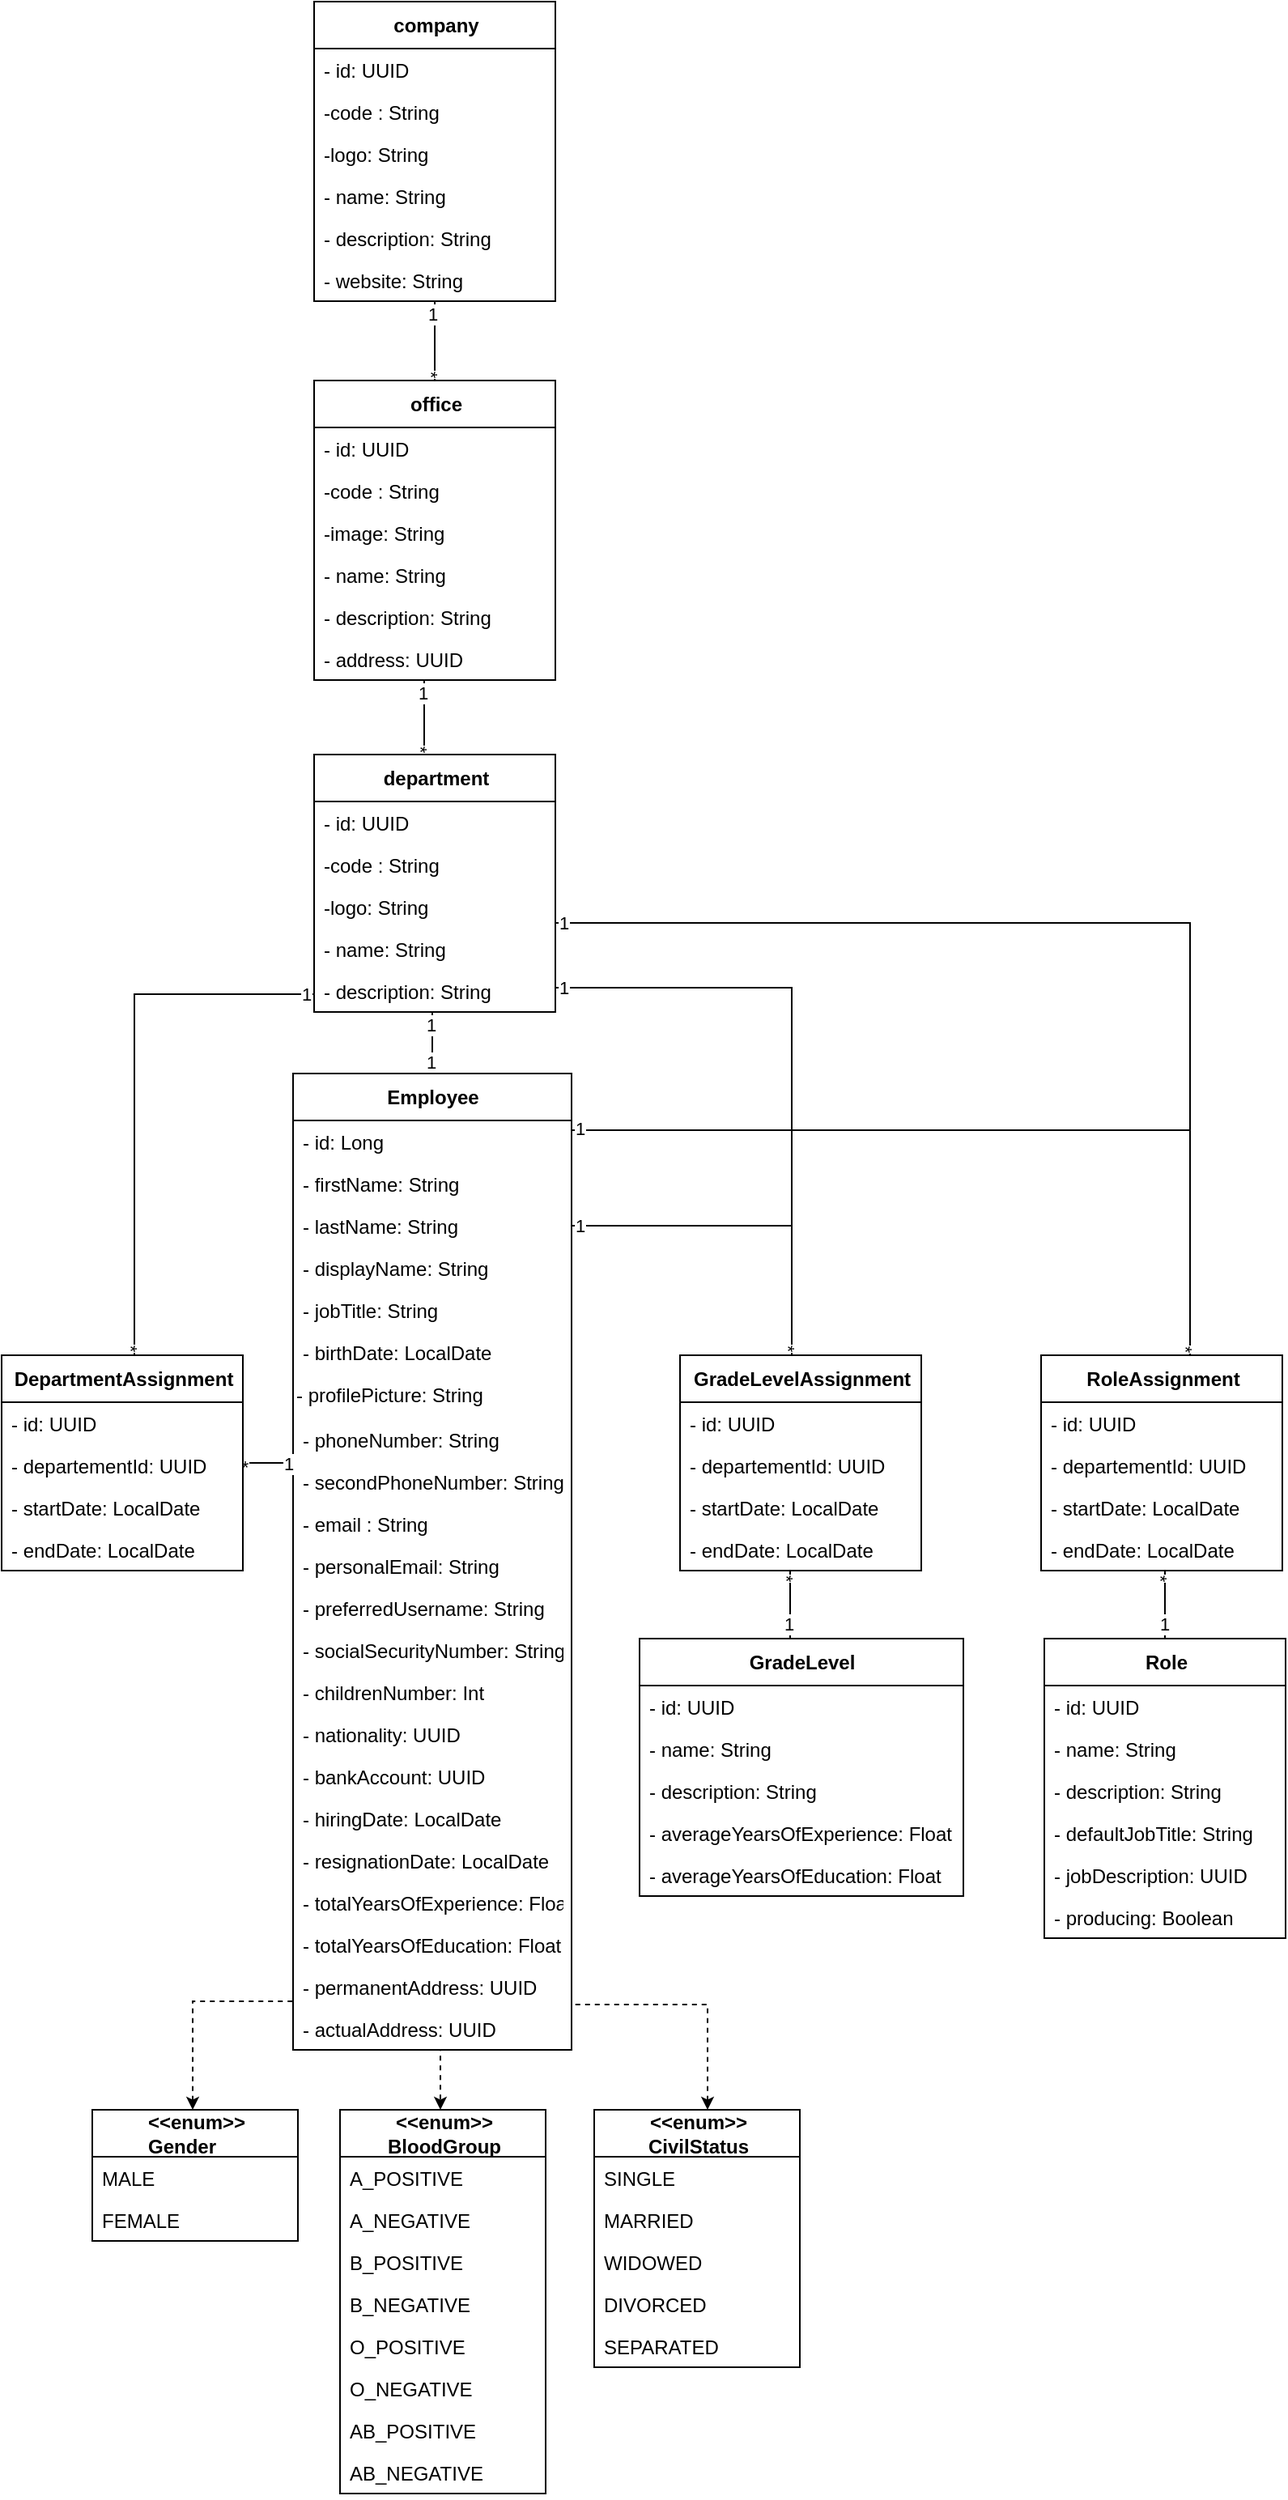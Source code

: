 <mxfile version="20.2.2" type="github">
  <diagram id="py8D9hM39GQcvUwsP0z1" name="Page-1">
    <mxGraphModel dx="1354" dy="1871" grid="0" gridSize="10" guides="1" tooltips="1" connect="1" arrows="1" fold="1" page="1" pageScale="1" pageWidth="827" pageHeight="1169" math="0" shadow="0">
      <root>
        <mxCell id="0" />
        <mxCell id="1" parent="0" />
        <mxCell id="_XNGxKT7yUzDRA-E5yTD-7" style="edgeStyle=orthogonalEdgeStyle;rounded=0;orthogonalLoop=1;jettySize=auto;html=1;endArrow=none;endFill=0;" edge="1" parent="1" source="fVXnOX0XPYzyJKklndwi-1" target="_XNGxKT7yUzDRA-E5yTD-1">
          <mxGeometry relative="1" as="geometry">
            <Array as="points">
              <mxPoint x="279" y="517" />
              <mxPoint x="279" y="517" />
            </Array>
          </mxGeometry>
        </mxCell>
        <mxCell id="_XNGxKT7yUzDRA-E5yTD-8" value="1" style="edgeLabel;html=1;align=center;verticalAlign=middle;resizable=0;points=[];" vertex="1" connectable="0" parent="_XNGxKT7yUzDRA-E5yTD-7">
          <mxGeometry x="0.872" y="1" relative="1" as="geometry">
            <mxPoint y="5" as="offset" />
          </mxGeometry>
        </mxCell>
        <mxCell id="_XNGxKT7yUzDRA-E5yTD-9" value="1" style="edgeLabel;html=1;align=center;verticalAlign=middle;resizable=0;points=[];" vertex="1" connectable="0" parent="_XNGxKT7yUzDRA-E5yTD-7">
          <mxGeometry x="-0.908" relative="1" as="geometry">
            <mxPoint x="-1" y="-6" as="offset" />
          </mxGeometry>
        </mxCell>
        <mxCell id="fVXnOX0XPYzyJKklndwi-1" value="&lt;b&gt;Employee&lt;/b&gt;" style="swimlane;fontStyle=0;align=center;verticalAlign=middle;childLayout=stackLayout;horizontal=1;startSize=29;horizontalStack=0;resizeParent=1;resizeParentMax=0;resizeLast=0;collapsible=0;marginBottom=0;html=1;fontSize=12;labelPosition=center;verticalLabelPosition=middle;container=0;strokeColor=default;swimlaneLine=1;rounded=0;shadow=0;glass=0;sketch=0;perimeterSpacing=0;" parent="1" vertex="1">
          <mxGeometry x="188" y="567" width="172" height="603" as="geometry" />
        </mxCell>
        <mxCell id="fVXnOX0XPYzyJKklndwi-2" value="- id: Long" style="text;strokeColor=none;fillColor=none;align=left;verticalAlign=top;spacingLeft=4;spacingRight=4;overflow=hidden;rotatable=0;points=[[0,0.5],[1,0.5]];portConstraint=eastwest;container=0;fontStyle=0" parent="fVXnOX0XPYzyJKklndwi-1" vertex="1">
          <mxGeometry y="29" width="172" height="26" as="geometry" />
        </mxCell>
        <mxCell id="fVXnOX0XPYzyJKklndwi-3" value="- firstName: String" style="text;strokeColor=none;fillColor=none;align=left;verticalAlign=top;spacingLeft=4;spacingRight=4;overflow=hidden;rotatable=0;points=[[0,0.5],[1,0.5]];portConstraint=eastwest;container=0;fontStyle=0" parent="fVXnOX0XPYzyJKklndwi-1" vertex="1">
          <mxGeometry y="55" width="172" height="26" as="geometry" />
        </mxCell>
        <mxCell id="fVXnOX0XPYzyJKklndwi-4" value="- lastName: String" style="text;strokeColor=none;fillColor=none;align=left;verticalAlign=top;spacingLeft=4;spacingRight=4;overflow=hidden;rotatable=0;points=[[0,0.5],[1,0.5]];portConstraint=eastwest;container=0;fontStyle=0" parent="fVXnOX0XPYzyJKklndwi-1" vertex="1">
          <mxGeometry y="81" width="172" height="26" as="geometry" />
        </mxCell>
        <mxCell id="fVXnOX0XPYzyJKklndwi-5" value="- displayName: String" style="text;strokeColor=none;fillColor=none;align=left;verticalAlign=top;spacingLeft=4;spacingRight=4;overflow=hidden;rotatable=0;points=[[0,0.5],[1,0.5]];portConstraint=eastwest;container=0;fontStyle=0" parent="fVXnOX0XPYzyJKklndwi-1" vertex="1">
          <mxGeometry y="107" width="172" height="26" as="geometry" />
        </mxCell>
        <mxCell id="fVXnOX0XPYzyJKklndwi-6" value="- jobTitle: String" style="text;strokeColor=none;fillColor=none;align=left;verticalAlign=top;spacingLeft=4;spacingRight=4;overflow=hidden;rotatable=0;points=[[0,0.5],[1,0.5]];portConstraint=eastwest;container=0;fontStyle=0" parent="fVXnOX0XPYzyJKklndwi-1" vertex="1">
          <mxGeometry y="133" width="172" height="26" as="geometry" />
        </mxCell>
        <mxCell id="fVXnOX0XPYzyJKklndwi-7" value="- birthDate: LocalDate" style="text;strokeColor=none;fillColor=none;align=left;verticalAlign=top;spacingLeft=4;spacingRight=4;overflow=hidden;rotatable=0;points=[[0,0.5],[1,0.5]];portConstraint=eastwest;container=0;fontStyle=0" parent="fVXnOX0XPYzyJKklndwi-1" vertex="1">
          <mxGeometry y="159" width="172" height="26" as="geometry" />
        </mxCell>
        <mxCell id="fVXnOX0XPYzyJKklndwi-8" value="- profilePicture: String" style="text;whiteSpace=wrap;html=1;" parent="fVXnOX0XPYzyJKklndwi-1" vertex="1">
          <mxGeometry y="185" width="172" height="28" as="geometry" />
        </mxCell>
        <mxCell id="fVXnOX0XPYzyJKklndwi-9" value="- phoneNumber: String" style="text;strokeColor=none;fillColor=none;align=left;verticalAlign=top;spacingLeft=4;spacingRight=4;overflow=hidden;rotatable=0;points=[[0,0.5],[1,0.5]];portConstraint=eastwest;container=0;fontStyle=0" parent="fVXnOX0XPYzyJKklndwi-1" vertex="1">
          <mxGeometry y="213" width="172" height="26" as="geometry" />
        </mxCell>
        <mxCell id="fVXnOX0XPYzyJKklndwi-10" value="- secondPhoneNumber: String" style="text;strokeColor=none;fillColor=none;align=left;verticalAlign=top;spacingLeft=4;spacingRight=4;overflow=hidden;rotatable=0;points=[[0,0.5],[1,0.5]];portConstraint=eastwest;container=0;fontStyle=0" parent="fVXnOX0XPYzyJKklndwi-1" vertex="1">
          <mxGeometry y="239" width="172" height="26" as="geometry" />
        </mxCell>
        <mxCell id="fVXnOX0XPYzyJKklndwi-11" value="- email : String" style="text;strokeColor=none;fillColor=none;align=left;verticalAlign=top;spacingLeft=4;spacingRight=4;overflow=hidden;rotatable=0;points=[[0,0.5],[1,0.5]];portConstraint=eastwest;container=0;fontStyle=0" parent="fVXnOX0XPYzyJKklndwi-1" vertex="1">
          <mxGeometry y="265" width="172" height="26" as="geometry" />
        </mxCell>
        <mxCell id="fVXnOX0XPYzyJKklndwi-12" value="- personalEmail: String" style="text;strokeColor=none;fillColor=none;align=left;verticalAlign=top;spacingLeft=4;spacingRight=4;overflow=hidden;rotatable=0;points=[[0,0.5],[1,0.5]];portConstraint=eastwest;container=0;fontStyle=0" parent="fVXnOX0XPYzyJKklndwi-1" vertex="1">
          <mxGeometry y="291" width="172" height="26" as="geometry" />
        </mxCell>
        <mxCell id="fVXnOX0XPYzyJKklndwi-13" value="- preferredUsername: String" style="text;strokeColor=none;fillColor=none;align=left;verticalAlign=top;spacingLeft=4;spacingRight=4;overflow=hidden;rotatable=0;points=[[0,0.5],[1,0.5]];portConstraint=eastwest;container=0;fontStyle=0" parent="fVXnOX0XPYzyJKklndwi-1" vertex="1">
          <mxGeometry y="317" width="172" height="26" as="geometry" />
        </mxCell>
        <mxCell id="fVXnOX0XPYzyJKklndwi-14" value="- socialSecurityNumber: String" style="text;strokeColor=none;fillColor=none;align=left;verticalAlign=top;spacingLeft=4;spacingRight=4;overflow=hidden;rotatable=0;points=[[0,0.5],[1,0.5]];portConstraint=eastwest;container=0;fontStyle=0" parent="fVXnOX0XPYzyJKklndwi-1" vertex="1">
          <mxGeometry y="343" width="172" height="26" as="geometry" />
        </mxCell>
        <mxCell id="fVXnOX0XPYzyJKklndwi-15" value="- childrenNumber: Int" style="text;strokeColor=none;fillColor=none;align=left;verticalAlign=top;spacingLeft=4;spacingRight=4;overflow=hidden;rotatable=0;points=[[0,0.5],[1,0.5]];portConstraint=eastwest;container=0;fontStyle=0" parent="fVXnOX0XPYzyJKklndwi-1" vertex="1">
          <mxGeometry y="369" width="172" height="26" as="geometry" />
        </mxCell>
        <mxCell id="fVXnOX0XPYzyJKklndwi-16" value="- nationality: UUID" style="text;strokeColor=none;fillColor=none;align=left;verticalAlign=top;spacingLeft=4;spacingRight=4;overflow=hidden;rotatable=0;points=[[0,0.5],[1,0.5]];portConstraint=eastwest;container=0;fontStyle=0" parent="fVXnOX0XPYzyJKklndwi-1" vertex="1">
          <mxGeometry y="395" width="172" height="26" as="geometry" />
        </mxCell>
        <mxCell id="fVXnOX0XPYzyJKklndwi-18" value="- bankAccount: UUID" style="text;strokeColor=none;fillColor=none;align=left;verticalAlign=top;spacingLeft=4;spacingRight=4;overflow=hidden;rotatable=0;points=[[0,0.5],[1,0.5]];portConstraint=eastwest;container=0;fontStyle=0" parent="fVXnOX0XPYzyJKklndwi-1" vertex="1">
          <mxGeometry y="421" width="172" height="26" as="geometry" />
        </mxCell>
        <mxCell id="fVXnOX0XPYzyJKklndwi-19" value="- hiringDate: LocalDate" style="text;strokeColor=none;fillColor=none;align=left;verticalAlign=top;spacingLeft=4;spacingRight=4;overflow=hidden;rotatable=0;points=[[0,0.5],[1,0.5]];portConstraint=eastwest;container=0;fontStyle=0" parent="fVXnOX0XPYzyJKklndwi-1" vertex="1">
          <mxGeometry y="447" width="172" height="26" as="geometry" />
        </mxCell>
        <mxCell id="fVXnOX0XPYzyJKklndwi-20" value="- resignationDate: LocalDate" style="text;strokeColor=none;fillColor=none;align=left;verticalAlign=top;spacingLeft=4;spacingRight=4;overflow=hidden;rotatable=0;points=[[0,0.5],[1,0.5]];portConstraint=eastwest;container=0;fontStyle=0" parent="fVXnOX0XPYzyJKklndwi-1" vertex="1">
          <mxGeometry y="473" width="172" height="26" as="geometry" />
        </mxCell>
        <mxCell id="fVXnOX0XPYzyJKklndwi-21" value="- totalYearsOfExperience: Float" style="text;strokeColor=none;fillColor=none;align=left;verticalAlign=top;spacingLeft=4;spacingRight=4;overflow=hidden;rotatable=0;points=[[0,0.5],[1,0.5]];portConstraint=eastwest;container=0;fontStyle=0" parent="fVXnOX0XPYzyJKklndwi-1" vertex="1">
          <mxGeometry y="499" width="172" height="26" as="geometry" />
        </mxCell>
        <mxCell id="fVXnOX0XPYzyJKklndwi-22" value="- totalYearsOfEducation: Float" style="text;strokeColor=none;fillColor=none;align=left;verticalAlign=top;spacingLeft=4;spacingRight=4;overflow=hidden;rotatable=0;points=[[0,0.5],[1,0.5]];portConstraint=eastwest;container=0;fontStyle=0" parent="fVXnOX0XPYzyJKklndwi-1" vertex="1">
          <mxGeometry y="525" width="172" height="26" as="geometry" />
        </mxCell>
        <mxCell id="fVXnOX0XPYzyJKklndwi-23" value="- permanentAddress: UUID" style="text;strokeColor=none;fillColor=none;align=left;verticalAlign=top;spacingLeft=4;spacingRight=4;overflow=hidden;rotatable=0;points=[[0,0.5],[1,0.5]];portConstraint=eastwest;container=0;fontStyle=0" parent="fVXnOX0XPYzyJKklndwi-1" vertex="1">
          <mxGeometry y="551" width="172" height="26" as="geometry" />
        </mxCell>
        <mxCell id="fVXnOX0XPYzyJKklndwi-24" value="- actualAddress: UUID" style="text;strokeColor=none;fillColor=none;align=left;verticalAlign=top;spacingLeft=4;spacingRight=4;overflow=hidden;rotatable=0;points=[[0,0.5],[1,0.5]];portConstraint=eastwest;container=0;fontStyle=0" parent="fVXnOX0XPYzyJKklndwi-1" vertex="1">
          <mxGeometry y="577" width="172" height="26" as="geometry" />
        </mxCell>
        <mxCell id="fVXnOX0XPYzyJKklndwi-31" style="edgeStyle=orthogonalEdgeStyle;rounded=0;orthogonalLoop=1;jettySize=auto;html=1;endArrow=none;endFill=0;endSize=5;startSize=5;" parent="1" source="fVXnOX0XPYzyJKklndwi-26" target="fVXnOX0XPYzyJKklndwi-1" edge="1">
          <mxGeometry relative="1" as="geometry">
            <Array as="points">
              <mxPoint x="150" y="817" />
              <mxPoint x="150" y="817" />
            </Array>
          </mxGeometry>
        </mxCell>
        <mxCell id="fVXnOX0XPYzyJKklndwi-32" value="*" style="edgeLabel;html=1;align=center;verticalAlign=middle;resizable=0;points=[];" parent="fVXnOX0XPYzyJKklndwi-31" vertex="1" connectable="0">
          <mxGeometry x="-0.925" relative="1" as="geometry">
            <mxPoint y="2" as="offset" />
          </mxGeometry>
        </mxCell>
        <mxCell id="fVXnOX0XPYzyJKklndwi-33" value="1" style="edgeLabel;html=1;align=center;verticalAlign=middle;resizable=0;points=[];" parent="fVXnOX0XPYzyJKklndwi-31" vertex="1" connectable="0">
          <mxGeometry x="0.884" relative="1" as="geometry">
            <mxPoint x="-1" as="offset" />
          </mxGeometry>
        </mxCell>
        <mxCell id="_XNGxKT7yUzDRA-E5yTD-10" style="edgeStyle=orthogonalEdgeStyle;rounded=0;orthogonalLoop=1;jettySize=auto;html=1;endArrow=none;endFill=0;" edge="1" parent="1" source="fVXnOX0XPYzyJKklndwi-26" target="_XNGxKT7yUzDRA-E5yTD-1">
          <mxGeometry relative="1" as="geometry">
            <mxPoint x="202" y="463" as="targetPoint" />
            <Array as="points">
              <mxPoint x="90" y="518" />
            </Array>
          </mxGeometry>
        </mxCell>
        <mxCell id="_XNGxKT7yUzDRA-E5yTD-11" value="1" style="edgeLabel;html=1;align=center;verticalAlign=middle;resizable=0;points=[];" vertex="1" connectable="0" parent="_XNGxKT7yUzDRA-E5yTD-10">
          <mxGeometry x="0.935" y="-2" relative="1" as="geometry">
            <mxPoint x="6" y="-2" as="offset" />
          </mxGeometry>
        </mxCell>
        <mxCell id="_XNGxKT7yUzDRA-E5yTD-12" value="*" style="edgeLabel;html=1;align=center;verticalAlign=middle;resizable=0;points=[];rotation=90;" vertex="1" connectable="0" parent="_XNGxKT7yUzDRA-E5yTD-10">
          <mxGeometry x="-0.965" relative="1" as="geometry">
            <mxPoint x="-2" y="1" as="offset" />
          </mxGeometry>
        </mxCell>
        <mxCell id="fVXnOX0XPYzyJKklndwi-26" value="&lt;div style=&quot;text-align: left&quot;&gt;&lt;span&gt;DepartmentAssignment&lt;/span&gt;&lt;/div&gt;" style="swimlane;fontStyle=1;align=center;verticalAlign=middle;childLayout=stackLayout;horizontal=1;startSize=29;horizontalStack=0;resizeParent=1;resizeParentMax=0;resizeLast=0;collapsible=0;marginBottom=0;html=1;fontSize=12;labelPosition=center;verticalLabelPosition=middle;container=0;swimlaneLine=1;rounded=0;sketch=0;glass=0;" parent="1" vertex="1">
          <mxGeometry x="8" y="741" width="149" height="133" as="geometry" />
        </mxCell>
        <mxCell id="fVXnOX0XPYzyJKklndwi-27" value="- id: UUID" style="text;strokeColor=none;fillColor=none;align=left;verticalAlign=top;spacingLeft=4;spacingRight=4;overflow=hidden;rotatable=0;points=[[0,0.5],[1,0.5]];portConstraint=eastwest;container=0;fontStyle=0" parent="fVXnOX0XPYzyJKklndwi-26" vertex="1">
          <mxGeometry y="29" width="149" height="26" as="geometry" />
        </mxCell>
        <mxCell id="k9Egd9MNZBtGvKDh_b32-1" value="- departementId: UUID" style="text;strokeColor=none;fillColor=none;align=left;verticalAlign=top;spacingLeft=4;spacingRight=4;overflow=hidden;rotatable=0;points=[[0,0.5],[1,0.5]];portConstraint=eastwest;container=0;fontStyle=0" parent="fVXnOX0XPYzyJKklndwi-26" vertex="1">
          <mxGeometry y="55" width="149" height="26" as="geometry" />
        </mxCell>
        <mxCell id="fVXnOX0XPYzyJKklndwi-28" value="- startDate: LocalDate" style="text;strokeColor=none;fillColor=none;align=left;verticalAlign=top;spacingLeft=4;spacingRight=4;overflow=hidden;rotatable=0;points=[[0,0.5],[1,0.5]];portConstraint=eastwest;container=0;fontStyle=0" parent="fVXnOX0XPYzyJKklndwi-26" vertex="1">
          <mxGeometry y="81" width="149" height="26" as="geometry" />
        </mxCell>
        <mxCell id="fVXnOX0XPYzyJKklndwi-29" value="- endDate: LocalDate" style="text;strokeColor=none;fillColor=none;align=left;verticalAlign=top;spacingLeft=4;spacingRight=4;overflow=hidden;rotatable=0;points=[[0,0.5],[1,0.5]];portConstraint=eastwest;container=0;fontStyle=0" parent="fVXnOX0XPYzyJKklndwi-26" vertex="1">
          <mxGeometry y="107" width="149" height="26" as="geometry" />
        </mxCell>
        <mxCell id="fVXnOX0XPYzyJKklndwi-41" value="&lt;div style=&quot;text-align: left&quot;&gt;GradeLevelAssignment&lt;br&gt;&lt;/div&gt;" style="swimlane;fontStyle=1;align=center;verticalAlign=middle;childLayout=stackLayout;horizontal=1;startSize=29;horizontalStack=0;resizeParent=1;resizeParentMax=0;resizeLast=0;collapsible=0;marginBottom=0;html=1;fontSize=12;labelPosition=center;verticalLabelPosition=middle;container=0;swimlaneLine=1;rounded=0;sketch=0;glass=0;" parent="1" vertex="1">
          <mxGeometry x="427" y="741" width="149" height="133" as="geometry" />
        </mxCell>
        <mxCell id="fVXnOX0XPYzyJKklndwi-42" value="- id: UUID" style="text;strokeColor=none;fillColor=none;align=left;verticalAlign=top;spacingLeft=4;spacingRight=4;overflow=hidden;rotatable=0;points=[[0,0.5],[1,0.5]];portConstraint=eastwest;container=0;fontStyle=0" parent="fVXnOX0XPYzyJKklndwi-41" vertex="1">
          <mxGeometry y="29" width="149" height="26" as="geometry" />
        </mxCell>
        <mxCell id="k9Egd9MNZBtGvKDh_b32-2" value="- departementId: UUID" style="text;strokeColor=none;fillColor=none;align=left;verticalAlign=top;spacingLeft=4;spacingRight=4;overflow=hidden;rotatable=0;points=[[0,0.5],[1,0.5]];portConstraint=eastwest;container=0;fontStyle=0" parent="fVXnOX0XPYzyJKklndwi-41" vertex="1">
          <mxGeometry y="55" width="149" height="26" as="geometry" />
        </mxCell>
        <mxCell id="fVXnOX0XPYzyJKklndwi-43" value="- startDate: LocalDate" style="text;strokeColor=none;fillColor=none;align=left;verticalAlign=top;spacingLeft=4;spacingRight=4;overflow=hidden;rotatable=0;points=[[0,0.5],[1,0.5]];portConstraint=eastwest;container=0;fontStyle=0" parent="fVXnOX0XPYzyJKklndwi-41" vertex="1">
          <mxGeometry y="81" width="149" height="26" as="geometry" />
        </mxCell>
        <mxCell id="fVXnOX0XPYzyJKklndwi-44" value="- endDate: LocalDate" style="text;strokeColor=none;fillColor=none;align=left;verticalAlign=top;spacingLeft=4;spacingRight=4;overflow=hidden;rotatable=0;points=[[0,0.5],[1,0.5]];portConstraint=eastwest;container=0;fontStyle=0" parent="fVXnOX0XPYzyJKklndwi-41" vertex="1">
          <mxGeometry y="107" width="149" height="26" as="geometry" />
        </mxCell>
        <mxCell id="fVXnOX0XPYzyJKklndwi-45" style="edgeStyle=orthogonalEdgeStyle;rounded=0;orthogonalLoop=1;jettySize=auto;html=1;endArrow=none;endFill=0;startSize=5;endSize=5;" parent="1" source="fVXnOX0XPYzyJKklndwi-1" edge="1">
          <mxGeometry relative="1" as="geometry">
            <Array as="points">
              <mxPoint x="496" y="661" />
            </Array>
            <mxPoint x="371" y="661.002" as="sourcePoint" />
            <mxPoint x="496.002" y="741" as="targetPoint" />
          </mxGeometry>
        </mxCell>
        <mxCell id="fVXnOX0XPYzyJKklndwi-46" value="*" style="edgeLabel;html=1;align=center;verticalAlign=middle;resizable=0;points=[];rotation=90;" parent="fVXnOX0XPYzyJKklndwi-45" vertex="1" connectable="0">
          <mxGeometry x="0.963" relative="1" as="geometry">
            <mxPoint x="-2" y="-1" as="offset" />
          </mxGeometry>
        </mxCell>
        <mxCell id="fVXnOX0XPYzyJKklndwi-47" value="1" style="edgeLabel;html=1;align=center;verticalAlign=middle;resizable=0;points=[];" parent="fVXnOX0XPYzyJKklndwi-45" vertex="1" connectable="0">
          <mxGeometry x="-0.962" relative="1" as="geometry">
            <mxPoint x="1" as="offset" />
          </mxGeometry>
        </mxCell>
        <mxCell id="fVXnOX0XPYzyJKklndwi-57" style="edgeStyle=orthogonalEdgeStyle;rounded=0;orthogonalLoop=1;jettySize=auto;html=1;endArrow=none;endFill=0;startSize=5;endSize=5;" parent="1" source="fVXnOX0XPYzyJKklndwi-51" target="fVXnOX0XPYzyJKklndwi-41" edge="1">
          <mxGeometry relative="1" as="geometry">
            <Array as="points">
              <mxPoint x="495" y="895" />
              <mxPoint x="495" y="895" />
            </Array>
          </mxGeometry>
        </mxCell>
        <mxCell id="fVXnOX0XPYzyJKklndwi-58" value="*" style="edgeLabel;html=1;align=center;verticalAlign=middle;resizable=0;points=[];rotation=90;" parent="fVXnOX0XPYzyJKklndwi-57" vertex="1" connectable="0">
          <mxGeometry x="0.773" relative="1" as="geometry">
            <mxPoint x="-2" y="-1" as="offset" />
          </mxGeometry>
        </mxCell>
        <mxCell id="fVXnOX0XPYzyJKklndwi-59" value="1" style="edgeLabel;html=1;align=center;verticalAlign=middle;resizable=0;points=[];" parent="fVXnOX0XPYzyJKklndwi-57" vertex="1" connectable="0">
          <mxGeometry x="-0.63" y="1" relative="1" as="geometry">
            <mxPoint y="-1" as="offset" />
          </mxGeometry>
        </mxCell>
        <mxCell id="fVXnOX0XPYzyJKklndwi-51" value="GradeLevel" style="swimlane;fontStyle=1;align=center;verticalAlign=middle;childLayout=stackLayout;horizontal=1;startSize=29;horizontalStack=0;resizeParent=1;resizeParentMax=0;resizeLast=0;collapsible=0;marginBottom=0;html=1;fontSize=12;labelPosition=center;verticalLabelPosition=middle;container=0;swimlaneLine=1;rounded=0;sketch=0;glass=0;" parent="1" vertex="1">
          <mxGeometry x="402" y="916" width="200" height="159" as="geometry" />
        </mxCell>
        <mxCell id="fVXnOX0XPYzyJKklndwi-52" value="- id: UUID" style="text;strokeColor=none;fillColor=none;align=left;verticalAlign=top;spacingLeft=4;spacingRight=4;overflow=hidden;rotatable=0;points=[[0,0.5],[1,0.5]];portConstraint=eastwest;container=0;fontStyle=0" parent="fVXnOX0XPYzyJKklndwi-51" vertex="1">
          <mxGeometry y="29" width="200" height="26" as="geometry" />
        </mxCell>
        <mxCell id="fVXnOX0XPYzyJKklndwi-53" value="- name: String" style="text;strokeColor=none;fillColor=none;align=left;verticalAlign=top;spacingLeft=4;spacingRight=4;overflow=hidden;rotatable=0;points=[[0,0.5],[1,0.5]];portConstraint=eastwest;container=0;fontStyle=0" parent="fVXnOX0XPYzyJKklndwi-51" vertex="1">
          <mxGeometry y="55" width="200" height="26" as="geometry" />
        </mxCell>
        <mxCell id="fVXnOX0XPYzyJKklndwi-54" value="- description: String" style="text;strokeColor=none;fillColor=none;align=left;verticalAlign=top;spacingLeft=4;spacingRight=4;overflow=hidden;rotatable=0;points=[[0,0.5],[1,0.5]];portConstraint=eastwest;container=0;fontStyle=0" parent="fVXnOX0XPYzyJKklndwi-51" vertex="1">
          <mxGeometry y="81" width="200" height="26" as="geometry" />
        </mxCell>
        <mxCell id="fVXnOX0XPYzyJKklndwi-55" value="- averageYearsOfExperience: Float" style="text;strokeColor=none;fillColor=none;align=left;verticalAlign=top;spacingLeft=4;spacingRight=4;overflow=hidden;rotatable=0;points=[[0,0.5],[1,0.5]];portConstraint=eastwest;container=0;fontStyle=0" parent="fVXnOX0XPYzyJKklndwi-51" vertex="1">
          <mxGeometry y="107" width="200" height="26" as="geometry" />
        </mxCell>
        <mxCell id="fVXnOX0XPYzyJKklndwi-56" value="- averageYearsOfEducation: Float" style="text;strokeColor=none;fillColor=none;align=left;verticalAlign=top;spacingLeft=4;spacingRight=4;overflow=hidden;rotatable=0;points=[[0,0.5],[1,0.5]];portConstraint=eastwest;container=0;fontStyle=0" parent="fVXnOX0XPYzyJKklndwi-51" vertex="1">
          <mxGeometry y="133" width="200" height="26" as="geometry" />
        </mxCell>
        <mxCell id="fVXnOX0XPYzyJKklndwi-67" style="edgeStyle=orthogonalEdgeStyle;rounded=0;orthogonalLoop=1;jettySize=auto;html=1;endArrow=none;endFill=0;startSize=5;endSize=5;" parent="1" source="fVXnOX0XPYzyJKklndwi-60" target="fVXnOX0XPYzyJKklndwi-1" edge="1">
          <mxGeometry relative="1" as="geometry">
            <Array as="points">
              <mxPoint x="742" y="602" />
            </Array>
            <mxPoint x="742" y="751" as="sourcePoint" />
            <mxPoint x="372" y="602" as="targetPoint" />
          </mxGeometry>
        </mxCell>
        <mxCell id="fVXnOX0XPYzyJKklndwi-68" value="*" style="edgeLabel;html=1;align=center;verticalAlign=middle;resizable=0;points=[];rotation=90;" parent="fVXnOX0XPYzyJKklndwi-67" vertex="1" connectable="0">
          <mxGeometry x="-0.956" relative="1" as="geometry">
            <mxPoint x="-2" y="7" as="offset" />
          </mxGeometry>
        </mxCell>
        <mxCell id="fVXnOX0XPYzyJKklndwi-69" value="1" style="edgeLabel;html=1;align=center;verticalAlign=middle;resizable=0;points=[];" parent="fVXnOX0XPYzyJKklndwi-67" vertex="1" connectable="0">
          <mxGeometry x="0.966" y="-1" relative="1" as="geometry">
            <mxPoint x="-4" as="offset" />
          </mxGeometry>
        </mxCell>
        <mxCell id="fVXnOX0XPYzyJKklndwi-60" value="RoleAssignment" style="swimlane;fontStyle=1;align=center;verticalAlign=middle;childLayout=stackLayout;horizontal=1;startSize=29;horizontalStack=0;resizeParent=1;resizeParentMax=0;resizeLast=0;collapsible=0;marginBottom=0;html=1;fontSize=12;labelPosition=center;verticalLabelPosition=middle;container=0;swimlaneLine=1;rounded=0;sketch=0;glass=0;" parent="1" vertex="1">
          <mxGeometry x="650" y="741" width="149" height="133" as="geometry" />
        </mxCell>
        <mxCell id="fVXnOX0XPYzyJKklndwi-61" value="- id: UUID" style="text;strokeColor=none;fillColor=none;align=left;verticalAlign=top;spacingLeft=4;spacingRight=4;overflow=hidden;rotatable=0;points=[[0,0.5],[1,0.5]];portConstraint=eastwest;container=0;fontStyle=0" parent="fVXnOX0XPYzyJKklndwi-60" vertex="1">
          <mxGeometry y="29" width="149" height="26" as="geometry" />
        </mxCell>
        <mxCell id="k9Egd9MNZBtGvKDh_b32-3" value="- departementId: UUID" style="text;strokeColor=none;fillColor=none;align=left;verticalAlign=top;spacingLeft=4;spacingRight=4;overflow=hidden;rotatable=0;points=[[0,0.5],[1,0.5]];portConstraint=eastwest;container=0;fontStyle=0" parent="fVXnOX0XPYzyJKklndwi-60" vertex="1">
          <mxGeometry y="55" width="149" height="26" as="geometry" />
        </mxCell>
        <mxCell id="fVXnOX0XPYzyJKklndwi-62" value="- startDate: LocalDate" style="text;strokeColor=none;fillColor=none;align=left;verticalAlign=top;spacingLeft=4;spacingRight=4;overflow=hidden;rotatable=0;points=[[0,0.5],[1,0.5]];portConstraint=eastwest;container=0;fontStyle=0" parent="fVXnOX0XPYzyJKklndwi-60" vertex="1">
          <mxGeometry y="81" width="149" height="26" as="geometry" />
        </mxCell>
        <mxCell id="fVXnOX0XPYzyJKklndwi-63" value="- endDate: LocalDate" style="text;strokeColor=none;fillColor=none;align=left;verticalAlign=top;spacingLeft=4;spacingRight=4;overflow=hidden;rotatable=0;points=[[0,0.5],[1,0.5]];portConstraint=eastwest;container=0;fontStyle=0" parent="fVXnOX0XPYzyJKklndwi-60" vertex="1">
          <mxGeometry y="107" width="149" height="26" as="geometry" />
        </mxCell>
        <mxCell id="teNhZq9UnKdZ_W5CdTFK-1" style="edgeStyle=orthogonalEdgeStyle;rounded=0;orthogonalLoop=1;jettySize=auto;html=1;endSize=5;startSize=5;endArrow=none;endFill=0;" parent="1" source="fVXnOX0XPYzyJKklndwi-70" target="fVXnOX0XPYzyJKklndwi-60" edge="1">
          <mxGeometry relative="1" as="geometry">
            <Array as="points">
              <mxPoint x="727" y="834" />
            </Array>
          </mxGeometry>
        </mxCell>
        <mxCell id="teNhZq9UnKdZ_W5CdTFK-2" value="*" style="edgeLabel;html=1;align=center;verticalAlign=middle;resizable=0;points=[];rotation=90;" parent="teNhZq9UnKdZ_W5CdTFK-1" vertex="1" connectable="0">
          <mxGeometry x="0.74" relative="1" as="geometry">
            <mxPoint x="-2" y="-1" as="offset" />
          </mxGeometry>
        </mxCell>
        <mxCell id="teNhZq9UnKdZ_W5CdTFK-3" value="1" style="edgeLabel;html=1;align=center;verticalAlign=middle;resizable=0;points=[];" parent="teNhZq9UnKdZ_W5CdTFK-1" vertex="1" connectable="0">
          <mxGeometry x="-0.725" y="1" relative="1" as="geometry">
            <mxPoint y="-3" as="offset" />
          </mxGeometry>
        </mxCell>
        <mxCell id="fVXnOX0XPYzyJKklndwi-70" value="Role" style="swimlane;fontStyle=1;align=center;verticalAlign=middle;childLayout=stackLayout;horizontal=1;startSize=29;horizontalStack=0;resizeParent=1;resizeParentMax=0;resizeLast=0;collapsible=0;marginBottom=0;html=1;fontSize=12;labelPosition=center;verticalLabelPosition=middle;container=0;swimlaneLine=1;rounded=0;sketch=0;glass=0;" parent="1" vertex="1">
          <mxGeometry x="652" y="916" width="149" height="185" as="geometry" />
        </mxCell>
        <mxCell id="fVXnOX0XPYzyJKklndwi-71" value="- id: UUID" style="text;strokeColor=none;fillColor=none;align=left;verticalAlign=top;spacingLeft=4;spacingRight=4;overflow=hidden;rotatable=0;points=[[0,0.5],[1,0.5]];portConstraint=eastwest;container=0;fontStyle=0" parent="fVXnOX0XPYzyJKklndwi-70" vertex="1">
          <mxGeometry y="29" width="149" height="26" as="geometry" />
        </mxCell>
        <mxCell id="fVXnOX0XPYzyJKklndwi-72" value="- name: String" style="text;strokeColor=none;fillColor=none;align=left;verticalAlign=top;spacingLeft=4;spacingRight=4;overflow=hidden;rotatable=0;points=[[0,0.5],[1,0.5]];portConstraint=eastwest;container=0;fontStyle=0" parent="fVXnOX0XPYzyJKklndwi-70" vertex="1">
          <mxGeometry y="55" width="149" height="26" as="geometry" />
        </mxCell>
        <mxCell id="fVXnOX0XPYzyJKklndwi-73" value="- description: String" style="text;strokeColor=none;fillColor=none;align=left;verticalAlign=top;spacingLeft=4;spacingRight=4;overflow=hidden;rotatable=0;points=[[0,0.5],[1,0.5]];portConstraint=eastwest;container=0;fontStyle=0" parent="fVXnOX0XPYzyJKklndwi-70" vertex="1">
          <mxGeometry y="81" width="149" height="26" as="geometry" />
        </mxCell>
        <mxCell id="fVXnOX0XPYzyJKklndwi-74" value="- defaultJobTitle: String" style="text;strokeColor=none;fillColor=none;align=left;verticalAlign=top;spacingLeft=4;spacingRight=4;overflow=hidden;rotatable=0;points=[[0,0.5],[1,0.5]];portConstraint=eastwest;container=0;fontStyle=0" parent="fVXnOX0XPYzyJKklndwi-70" vertex="1">
          <mxGeometry y="107" width="149" height="26" as="geometry" />
        </mxCell>
        <mxCell id="fVXnOX0XPYzyJKklndwi-75" value="- jobDescription: UUID" style="text;strokeColor=none;fillColor=none;align=left;verticalAlign=top;spacingLeft=4;spacingRight=4;overflow=hidden;rotatable=0;points=[[0,0.5],[1,0.5]];portConstraint=eastwest;container=0;fontStyle=0" parent="fVXnOX0XPYzyJKklndwi-70" vertex="1">
          <mxGeometry y="133" width="149" height="26" as="geometry" />
        </mxCell>
        <mxCell id="fVXnOX0XPYzyJKklndwi-76" value="- producing: Boolean" style="text;strokeColor=none;fillColor=none;align=left;verticalAlign=top;spacingLeft=4;spacingRight=4;overflow=hidden;rotatable=0;points=[[0,0.5],[1,0.5]];portConstraint=eastwest;container=0;fontStyle=0" parent="fVXnOX0XPYzyJKklndwi-70" vertex="1">
          <mxGeometry y="159" width="149" height="26" as="geometry" />
        </mxCell>
        <mxCell id="fVXnOX0XPYzyJKklndwi-83" style="edgeStyle=orthogonalEdgeStyle;rounded=0;orthogonalLoop=1;jettySize=auto;html=1;endArrow=none;endFill=0;startSize=5;endSize=5;startArrow=classic;startFill=1;dashed=1;" parent="1" source="fVXnOX0XPYzyJKklndwi-77" target="fVXnOX0XPYzyJKklndwi-1" edge="1">
          <mxGeometry relative="1" as="geometry">
            <mxPoint x="374" y="1115.067" as="targetPoint" />
            <Array as="points">
              <mxPoint x="126" y="1140" />
            </Array>
          </mxGeometry>
        </mxCell>
        <mxCell id="fVXnOX0XPYzyJKklndwi-77" value="&lt;b&gt;&amp;lt;&amp;lt;enum&amp;gt;&amp;gt;&lt;/b&gt;&lt;br&gt;&lt;div style=&quot;text-align: left&quot;&gt;&lt;b&gt;Gender&lt;/b&gt;&lt;br&gt;&lt;/div&gt;" style="swimlane;fontStyle=0;align=center;verticalAlign=middle;childLayout=stackLayout;horizontal=1;startSize=29;horizontalStack=0;resizeParent=1;resizeParentMax=0;resizeLast=0;collapsible=0;marginBottom=0;html=1;fontSize=12;labelPosition=center;verticalLabelPosition=middle;container=0;swimlaneLine=1;rounded=0;sketch=0;glass=0;" parent="1" vertex="1">
          <mxGeometry x="64" y="1207" width="127" height="81" as="geometry" />
        </mxCell>
        <mxCell id="fVXnOX0XPYzyJKklndwi-78" value="MALE" style="text;strokeColor=none;fillColor=none;align=left;verticalAlign=top;spacingLeft=4;spacingRight=4;overflow=hidden;rotatable=0;points=[[0,0.5],[1,0.5]];portConstraint=eastwest;container=0;fontStyle=0" parent="fVXnOX0XPYzyJKklndwi-77" vertex="1">
          <mxGeometry y="29" width="127" height="26" as="geometry" />
        </mxCell>
        <mxCell id="fVXnOX0XPYzyJKklndwi-79" value="FEMALE" style="text;strokeColor=none;fillColor=none;align=left;verticalAlign=top;spacingLeft=4;spacingRight=4;overflow=hidden;rotatable=0;points=[[0,0.5],[1,0.5]];portConstraint=eastwest;container=0;fontStyle=0" parent="fVXnOX0XPYzyJKklndwi-77" vertex="1">
          <mxGeometry y="55" width="127" height="26" as="geometry" />
        </mxCell>
        <mxCell id="fVXnOX0XPYzyJKklndwi-90" style="edgeStyle=orthogonalEdgeStyle;rounded=0;orthogonalLoop=1;jettySize=auto;html=1;dashed=1;startArrow=classic;startFill=1;endArrow=none;endFill=0;startSize=5;endSize=5;" parent="1" source="fVXnOX0XPYzyJKklndwi-84" target="fVXnOX0XPYzyJKklndwi-1" edge="1">
          <mxGeometry relative="1" as="geometry">
            <mxPoint x="374" y="1098" as="targetPoint" />
            <Array as="points">
              <mxPoint x="444" y="1142" />
            </Array>
          </mxGeometry>
        </mxCell>
        <mxCell id="fVXnOX0XPYzyJKklndwi-84" value="&lt;b&gt;&amp;lt;&amp;lt;enum&amp;gt;&amp;gt;&lt;/b&gt;&lt;br&gt;&lt;div style=&quot;text-align: left&quot;&gt;&lt;b&gt;CivilStatus&lt;/b&gt;&lt;br&gt;&lt;/div&gt;" style="swimlane;fontStyle=0;align=center;verticalAlign=middle;childLayout=stackLayout;horizontal=1;startSize=29;horizontalStack=0;resizeParent=1;resizeParentMax=0;resizeLast=0;collapsible=0;marginBottom=0;html=1;fontSize=12;labelPosition=center;verticalLabelPosition=middle;container=0;swimlaneLine=1;rounded=0;sketch=0;glass=0;" parent="1" vertex="1">
          <mxGeometry x="374" y="1207" width="127" height="159" as="geometry" />
        </mxCell>
        <mxCell id="fVXnOX0XPYzyJKklndwi-85" value="SINGLE" style="text;strokeColor=none;fillColor=none;align=left;verticalAlign=top;spacingLeft=4;spacingRight=4;overflow=hidden;rotatable=0;points=[[0,0.5],[1,0.5]];portConstraint=eastwest;container=0;fontStyle=0" parent="fVXnOX0XPYzyJKklndwi-84" vertex="1">
          <mxGeometry y="29" width="127" height="26" as="geometry" />
        </mxCell>
        <mxCell id="fVXnOX0XPYzyJKklndwi-86" value="MARRIED" style="text;strokeColor=none;fillColor=none;align=left;verticalAlign=top;spacingLeft=4;spacingRight=4;overflow=hidden;rotatable=0;points=[[0,0.5],[1,0.5]];portConstraint=eastwest;container=0;fontStyle=0" parent="fVXnOX0XPYzyJKklndwi-84" vertex="1">
          <mxGeometry y="55" width="127" height="26" as="geometry" />
        </mxCell>
        <mxCell id="fVXnOX0XPYzyJKklndwi-87" value="WIDOWED" style="text;strokeColor=none;fillColor=none;align=left;verticalAlign=top;spacingLeft=4;spacingRight=4;overflow=hidden;rotatable=0;points=[[0,0.5],[1,0.5]];portConstraint=eastwest;container=0;fontStyle=0" parent="fVXnOX0XPYzyJKklndwi-84" vertex="1">
          <mxGeometry y="81" width="127" height="26" as="geometry" />
        </mxCell>
        <mxCell id="fVXnOX0XPYzyJKklndwi-88" value="DIVORCED" style="text;strokeColor=none;fillColor=none;align=left;verticalAlign=top;spacingLeft=4;spacingRight=4;overflow=hidden;rotatable=0;points=[[0,0.5],[1,0.5]];portConstraint=eastwest;container=0;fontStyle=0" parent="fVXnOX0XPYzyJKklndwi-84" vertex="1">
          <mxGeometry y="107" width="127" height="26" as="geometry" />
        </mxCell>
        <mxCell id="fVXnOX0XPYzyJKklndwi-89" value="SEPARATED" style="text;strokeColor=none;fillColor=none;align=left;verticalAlign=top;spacingLeft=4;spacingRight=4;overflow=hidden;rotatable=0;points=[[0,0.5],[1,0.5]];portConstraint=eastwest;container=0;fontStyle=0" parent="fVXnOX0XPYzyJKklndwi-84" vertex="1">
          <mxGeometry y="133" width="127" height="26" as="geometry" />
        </mxCell>
        <mxCell id="fVXnOX0XPYzyJKklndwi-101" value="" style="edgeStyle=orthogonalEdgeStyle;rounded=0;orthogonalLoop=1;jettySize=auto;html=1;dashed=1;startArrow=classic;startFill=1;endArrow=none;endFill=0;startSize=5;endSize=5;" parent="1" source="fVXnOX0XPYzyJKklndwi-92" target="fVXnOX0XPYzyJKklndwi-1" edge="1">
          <mxGeometry x="-0.002" y="3" relative="1" as="geometry">
            <mxPoint x="794.533" y="1157.93" as="sourcePoint" />
            <mxPoint x="374" y="1066" as="targetPoint" />
            <Array as="points">
              <mxPoint x="279" y="1204" />
              <mxPoint x="279" y="1204" />
            </Array>
            <mxPoint as="offset" />
          </mxGeometry>
        </mxCell>
        <mxCell id="fVXnOX0XPYzyJKklndwi-92" value="&lt;b&gt;&amp;lt;&amp;lt;enum&amp;gt;&amp;gt;&lt;/b&gt;&lt;br&gt;&lt;div style=&quot;text-align: left&quot;&gt;&lt;b&gt;BloodGroup&lt;/b&gt;&lt;br&gt;&lt;/div&gt;" style="swimlane;fontStyle=0;align=center;verticalAlign=middle;childLayout=stackLayout;horizontal=1;startSize=29;horizontalStack=0;resizeParent=1;resizeParentMax=0;resizeLast=0;collapsible=0;marginBottom=0;html=1;fontSize=12;labelPosition=center;verticalLabelPosition=middle;container=0;swimlaneLine=1;rounded=0;sketch=0;glass=0;" parent="1" vertex="1">
          <mxGeometry x="217" y="1207" width="127" height="237" as="geometry" />
        </mxCell>
        <mxCell id="fVXnOX0XPYzyJKklndwi-93" value="A_POSITIVE" style="text;strokeColor=none;fillColor=none;align=left;verticalAlign=top;spacingLeft=4;spacingRight=4;overflow=hidden;rotatable=0;points=[[0,0.5],[1,0.5]];portConstraint=eastwest;container=0;fontStyle=0" parent="fVXnOX0XPYzyJKklndwi-92" vertex="1">
          <mxGeometry y="29" width="127" height="26" as="geometry" />
        </mxCell>
        <mxCell id="fVXnOX0XPYzyJKklndwi-94" value="A_NEGATIVE" style="text;strokeColor=none;fillColor=none;align=left;verticalAlign=top;spacingLeft=4;spacingRight=4;overflow=hidden;rotatable=0;points=[[0,0.5],[1,0.5]];portConstraint=eastwest;container=0;fontStyle=0" parent="fVXnOX0XPYzyJKklndwi-92" vertex="1">
          <mxGeometry y="55" width="127" height="26" as="geometry" />
        </mxCell>
        <mxCell id="fVXnOX0XPYzyJKklndwi-95" value="B_POSITIVE" style="text;strokeColor=none;fillColor=none;align=left;verticalAlign=top;spacingLeft=4;spacingRight=4;overflow=hidden;rotatable=0;points=[[0,0.5],[1,0.5]];portConstraint=eastwest;container=0;fontStyle=0" parent="fVXnOX0XPYzyJKklndwi-92" vertex="1">
          <mxGeometry y="81" width="127" height="26" as="geometry" />
        </mxCell>
        <mxCell id="fVXnOX0XPYzyJKklndwi-96" value="B_NEGATIVE" style="text;strokeColor=none;fillColor=none;align=left;verticalAlign=top;spacingLeft=4;spacingRight=4;overflow=hidden;rotatable=0;points=[[0,0.5],[1,0.5]];portConstraint=eastwest;container=0;fontStyle=0" parent="fVXnOX0XPYzyJKklndwi-92" vertex="1">
          <mxGeometry y="107" width="127" height="26" as="geometry" />
        </mxCell>
        <mxCell id="fVXnOX0XPYzyJKklndwi-97" value="O_POSITIVE" style="text;strokeColor=none;fillColor=none;align=left;verticalAlign=top;spacingLeft=4;spacingRight=4;overflow=hidden;rotatable=0;points=[[0,0.5],[1,0.5]];portConstraint=eastwest;container=0;fontStyle=0" parent="fVXnOX0XPYzyJKklndwi-92" vertex="1">
          <mxGeometry y="133" width="127" height="26" as="geometry" />
        </mxCell>
        <mxCell id="fVXnOX0XPYzyJKklndwi-98" value="O_NEGATIVE" style="text;strokeColor=none;fillColor=none;align=left;verticalAlign=top;spacingLeft=4;spacingRight=4;overflow=hidden;rotatable=0;points=[[0,0.5],[1,0.5]];portConstraint=eastwest;container=0;fontStyle=0" parent="fVXnOX0XPYzyJKklndwi-92" vertex="1">
          <mxGeometry y="159" width="127" height="26" as="geometry" />
        </mxCell>
        <mxCell id="fVXnOX0XPYzyJKklndwi-99" value="AB_POSITIVE" style="text;strokeColor=none;fillColor=none;align=left;verticalAlign=top;spacingLeft=4;spacingRight=4;overflow=hidden;rotatable=0;points=[[0,0.5],[1,0.5]];portConstraint=eastwest;container=0;fontStyle=0" parent="fVXnOX0XPYzyJKklndwi-92" vertex="1">
          <mxGeometry y="185" width="127" height="26" as="geometry" />
        </mxCell>
        <mxCell id="fVXnOX0XPYzyJKklndwi-100" value="AB_NEGATIVE" style="text;strokeColor=none;fillColor=none;align=left;verticalAlign=top;spacingLeft=4;spacingRight=4;overflow=hidden;rotatable=0;points=[[0,0.5],[1,0.5]];portConstraint=eastwest;container=0;fontStyle=0" parent="fVXnOX0XPYzyJKklndwi-92" vertex="1">
          <mxGeometry y="211" width="127" height="26" as="geometry" />
        </mxCell>
        <mxCell id="_XNGxKT7yUzDRA-E5yTD-24" style="edgeStyle=orthogonalEdgeStyle;rounded=0;orthogonalLoop=1;jettySize=auto;html=1;endArrow=none;endFill=0;" edge="1" parent="1" source="_XNGxKT7yUzDRA-E5yTD-1" target="_XNGxKT7yUzDRA-E5yTD-17">
          <mxGeometry relative="1" as="geometry">
            <Array as="points">
              <mxPoint x="269" y="345" />
              <mxPoint x="269" y="345" />
            </Array>
          </mxGeometry>
        </mxCell>
        <mxCell id="_XNGxKT7yUzDRA-E5yTD-25" value="*" style="edgeLabel;html=1;align=center;verticalAlign=middle;resizable=0;points=[];rotation=90;" vertex="1" connectable="0" parent="_XNGxKT7yUzDRA-E5yTD-24">
          <mxGeometry x="-0.882" relative="1" as="geometry">
            <mxPoint x="-3" y="6" as="offset" />
          </mxGeometry>
        </mxCell>
        <mxCell id="_XNGxKT7yUzDRA-E5yTD-27" value="*" style="edgeLabel;html=1;align=center;verticalAlign=middle;resizable=0;points=[];rotation=90;" vertex="1" connectable="0" parent="_XNGxKT7yUzDRA-E5yTD-24">
          <mxGeometry x="-0.734" y="1" relative="1" as="geometry">
            <mxPoint x="-1" y="2" as="offset" />
          </mxGeometry>
        </mxCell>
        <mxCell id="_XNGxKT7yUzDRA-E5yTD-28" value="1" style="edgeLabel;html=1;align=center;verticalAlign=middle;resizable=0;points=[];" vertex="1" connectable="0" parent="_XNGxKT7yUzDRA-E5yTD-24">
          <mxGeometry x="0.831" y="-1" relative="1" as="geometry">
            <mxPoint x="-2" y="4" as="offset" />
          </mxGeometry>
        </mxCell>
        <mxCell id="_XNGxKT7yUzDRA-E5yTD-1" value="&lt;div style=&quot;text-align: left&quot;&gt;&lt;span&gt;department&lt;/span&gt;&lt;/div&gt;" style="swimlane;fontStyle=1;align=center;verticalAlign=middle;childLayout=stackLayout;horizontal=1;startSize=29;horizontalStack=0;resizeParent=1;resizeParentMax=0;resizeLast=0;collapsible=0;marginBottom=0;html=1;fontSize=12;labelPosition=center;verticalLabelPosition=middle;container=0;swimlaneLine=1;rounded=0;sketch=0;glass=0;" vertex="1" parent="1">
          <mxGeometry x="201" y="370" width="149" height="159" as="geometry" />
        </mxCell>
        <mxCell id="_XNGxKT7yUzDRA-E5yTD-2" value="- id: UUID" style="text;strokeColor=none;fillColor=none;align=left;verticalAlign=top;spacingLeft=4;spacingRight=4;overflow=hidden;rotatable=0;points=[[0,0.5],[1,0.5]];portConstraint=eastwest;container=0;fontStyle=0" vertex="1" parent="_XNGxKT7yUzDRA-E5yTD-1">
          <mxGeometry y="29" width="149" height="26" as="geometry" />
        </mxCell>
        <mxCell id="_XNGxKT7yUzDRA-E5yTD-3" value="-code : String   " style="text;strokeColor=none;fillColor=none;align=left;verticalAlign=top;spacingLeft=4;spacingRight=4;overflow=hidden;rotatable=0;points=[[0,0.5],[1,0.5]];portConstraint=eastwest;container=0;fontStyle=0" vertex="1" parent="_XNGxKT7yUzDRA-E5yTD-1">
          <mxGeometry y="55" width="149" height="26" as="geometry" />
        </mxCell>
        <mxCell id="_XNGxKT7yUzDRA-E5yTD-4" value="-logo: String" style="text;strokeColor=none;fillColor=none;align=left;verticalAlign=top;spacingLeft=4;spacingRight=4;overflow=hidden;rotatable=0;points=[[0,0.5],[1,0.5]];portConstraint=eastwest;container=0;fontStyle=0" vertex="1" parent="_XNGxKT7yUzDRA-E5yTD-1">
          <mxGeometry y="81" width="149" height="26" as="geometry" />
        </mxCell>
        <mxCell id="_XNGxKT7yUzDRA-E5yTD-5" value="- name: String" style="text;strokeColor=none;fillColor=none;align=left;verticalAlign=top;spacingLeft=4;spacingRight=4;overflow=hidden;rotatable=0;points=[[0,0.5],[1,0.5]];portConstraint=eastwest;container=0;fontStyle=0" vertex="1" parent="_XNGxKT7yUzDRA-E5yTD-1">
          <mxGeometry y="107" width="149" height="26" as="geometry" />
        </mxCell>
        <mxCell id="_XNGxKT7yUzDRA-E5yTD-6" value="- description: String" style="text;strokeColor=none;fillColor=none;align=left;verticalAlign=top;spacingLeft=4;spacingRight=4;overflow=hidden;rotatable=0;points=[[0,0.5],[1,0.5]];portConstraint=eastwest;container=0;fontStyle=0" vertex="1" parent="_XNGxKT7yUzDRA-E5yTD-1">
          <mxGeometry y="133" width="149" height="26" as="geometry" />
        </mxCell>
        <mxCell id="_XNGxKT7yUzDRA-E5yTD-13" style="edgeStyle=orthogonalEdgeStyle;rounded=0;orthogonalLoop=1;jettySize=auto;html=1;endArrow=none;endFill=0;" edge="1" parent="1" source="_XNGxKT7yUzDRA-E5yTD-1">
          <mxGeometry relative="1" as="geometry">
            <mxPoint x="495" y="661" as="targetPoint" />
            <mxPoint x="352" y="315" as="sourcePoint" />
            <Array as="points">
              <mxPoint x="496" y="514" />
              <mxPoint x="496" y="661" />
            </Array>
          </mxGeometry>
        </mxCell>
        <mxCell id="_XNGxKT7yUzDRA-E5yTD-14" value="1" style="edgeLabel;html=1;align=center;verticalAlign=middle;resizable=0;points=[];" vertex="1" connectable="0" parent="_XNGxKT7yUzDRA-E5yTD-13">
          <mxGeometry x="-0.957" y="-3" relative="1" as="geometry">
            <mxPoint x="-2" y="-3" as="offset" />
          </mxGeometry>
        </mxCell>
        <mxCell id="_XNGxKT7yUzDRA-E5yTD-15" style="edgeStyle=orthogonalEdgeStyle;rounded=0;orthogonalLoop=1;jettySize=auto;html=1;endArrow=none;endFill=0;" edge="1" parent="1" source="_XNGxKT7yUzDRA-E5yTD-1">
          <mxGeometry relative="1" as="geometry">
            <mxPoint x="742" y="602" as="targetPoint" />
            <mxPoint x="353" y="428.5" as="sourcePoint" />
            <Array as="points">
              <mxPoint x="742" y="474" />
            </Array>
          </mxGeometry>
        </mxCell>
        <mxCell id="_XNGxKT7yUzDRA-E5yTD-16" value="1" style="edgeLabel;html=1;align=center;verticalAlign=middle;resizable=0;points=[];" vertex="1" connectable="0" parent="_XNGxKT7yUzDRA-E5yTD-15">
          <mxGeometry x="-0.985" relative="1" as="geometry">
            <mxPoint x="1" as="offset" />
          </mxGeometry>
        </mxCell>
        <mxCell id="_XNGxKT7yUzDRA-E5yTD-36" style="edgeStyle=orthogonalEdgeStyle;rounded=0;orthogonalLoop=1;jettySize=auto;html=1;endArrow=none;endFill=0;" edge="1" parent="1" source="_XNGxKT7yUzDRA-E5yTD-17" target="_XNGxKT7yUzDRA-E5yTD-29">
          <mxGeometry relative="1" as="geometry" />
        </mxCell>
        <mxCell id="_XNGxKT7yUzDRA-E5yTD-37" value="*" style="edgeLabel;html=1;align=center;verticalAlign=middle;resizable=0;points=[];rotation=90;" vertex="1" connectable="0" parent="_XNGxKT7yUzDRA-E5yTD-36">
          <mxGeometry x="-0.791" relative="1" as="geometry">
            <mxPoint x="-2" y="1" as="offset" />
          </mxGeometry>
        </mxCell>
        <mxCell id="_XNGxKT7yUzDRA-E5yTD-38" value="1" style="edgeLabel;html=1;align=center;verticalAlign=middle;resizable=0;points=[];" vertex="1" connectable="0" parent="_XNGxKT7yUzDRA-E5yTD-36">
          <mxGeometry x="0.816" y="1" relative="1" as="geometry">
            <mxPoint x="-1" y="3" as="offset" />
          </mxGeometry>
        </mxCell>
        <mxCell id="_XNGxKT7yUzDRA-E5yTD-17" value="&lt;div style=&quot;text-align: left&quot;&gt;&lt;span&gt;office&lt;/span&gt;&lt;/div&gt;" style="swimlane;fontStyle=1;align=center;verticalAlign=middle;childLayout=stackLayout;horizontal=1;startSize=29;horizontalStack=0;resizeParent=1;resizeParentMax=0;resizeLast=0;collapsible=0;marginBottom=0;html=1;fontSize=12;labelPosition=center;verticalLabelPosition=middle;container=0;swimlaneLine=1;rounded=0;sketch=0;glass=0;" vertex="1" parent="1">
          <mxGeometry x="201" y="139" width="149" height="185" as="geometry" />
        </mxCell>
        <mxCell id="_XNGxKT7yUzDRA-E5yTD-18" value="- id: UUID" style="text;strokeColor=none;fillColor=none;align=left;verticalAlign=top;spacingLeft=4;spacingRight=4;overflow=hidden;rotatable=0;points=[[0,0.5],[1,0.5]];portConstraint=eastwest;container=0;fontStyle=0" vertex="1" parent="_XNGxKT7yUzDRA-E5yTD-17">
          <mxGeometry y="29" width="149" height="26" as="geometry" />
        </mxCell>
        <mxCell id="_XNGxKT7yUzDRA-E5yTD-19" value="-code : String   " style="text;strokeColor=none;fillColor=none;align=left;verticalAlign=top;spacingLeft=4;spacingRight=4;overflow=hidden;rotatable=0;points=[[0,0.5],[1,0.5]];portConstraint=eastwest;container=0;fontStyle=0" vertex="1" parent="_XNGxKT7yUzDRA-E5yTD-17">
          <mxGeometry y="55" width="149" height="26" as="geometry" />
        </mxCell>
        <mxCell id="_XNGxKT7yUzDRA-E5yTD-20" value="-image: String" style="text;strokeColor=none;fillColor=none;align=left;verticalAlign=top;spacingLeft=4;spacingRight=4;overflow=hidden;rotatable=0;points=[[0,0.5],[1,0.5]];portConstraint=eastwest;container=0;fontStyle=0" vertex="1" parent="_XNGxKT7yUzDRA-E5yTD-17">
          <mxGeometry y="81" width="149" height="26" as="geometry" />
        </mxCell>
        <mxCell id="_XNGxKT7yUzDRA-E5yTD-21" value="- name: String" style="text;strokeColor=none;fillColor=none;align=left;verticalAlign=top;spacingLeft=4;spacingRight=4;overflow=hidden;rotatable=0;points=[[0,0.5],[1,0.5]];portConstraint=eastwest;container=0;fontStyle=0" vertex="1" parent="_XNGxKT7yUzDRA-E5yTD-17">
          <mxGeometry y="107" width="149" height="26" as="geometry" />
        </mxCell>
        <mxCell id="_XNGxKT7yUzDRA-E5yTD-22" value="- description: String" style="text;strokeColor=none;fillColor=none;align=left;verticalAlign=top;spacingLeft=4;spacingRight=4;overflow=hidden;rotatable=0;points=[[0,0.5],[1,0.5]];portConstraint=eastwest;container=0;fontStyle=0" vertex="1" parent="_XNGxKT7yUzDRA-E5yTD-17">
          <mxGeometry y="133" width="149" height="26" as="geometry" />
        </mxCell>
        <mxCell id="_XNGxKT7yUzDRA-E5yTD-23" value="- address: UUID" style="text;strokeColor=none;fillColor=none;align=left;verticalAlign=top;spacingLeft=4;spacingRight=4;overflow=hidden;rotatable=0;points=[[0,0.5],[1,0.5]];portConstraint=eastwest;container=0;fontStyle=0" vertex="1" parent="_XNGxKT7yUzDRA-E5yTD-17">
          <mxGeometry y="159" width="149" height="26" as="geometry" />
        </mxCell>
        <mxCell id="_XNGxKT7yUzDRA-E5yTD-29" value="&lt;div style=&quot;text-align: left&quot;&gt;&lt;span&gt;company&lt;/span&gt;&lt;/div&gt;" style="swimlane;fontStyle=1;align=center;verticalAlign=middle;childLayout=stackLayout;horizontal=1;startSize=29;horizontalStack=0;resizeParent=1;resizeParentMax=0;resizeLast=0;collapsible=0;marginBottom=0;html=1;fontSize=12;labelPosition=center;verticalLabelPosition=middle;container=0;swimlaneLine=1;rounded=0;sketch=0;glass=0;" vertex="1" parent="1">
          <mxGeometry x="201" y="-95" width="149" height="185" as="geometry" />
        </mxCell>
        <mxCell id="_XNGxKT7yUzDRA-E5yTD-30" value="- id: UUID" style="text;strokeColor=none;fillColor=none;align=left;verticalAlign=top;spacingLeft=4;spacingRight=4;overflow=hidden;rotatable=0;points=[[0,0.5],[1,0.5]];portConstraint=eastwest;container=0;fontStyle=0" vertex="1" parent="_XNGxKT7yUzDRA-E5yTD-29">
          <mxGeometry y="29" width="149" height="26" as="geometry" />
        </mxCell>
        <mxCell id="_XNGxKT7yUzDRA-E5yTD-31" value="-code : String   " style="text;strokeColor=none;fillColor=none;align=left;verticalAlign=top;spacingLeft=4;spacingRight=4;overflow=hidden;rotatable=0;points=[[0,0.5],[1,0.5]];portConstraint=eastwest;container=0;fontStyle=0" vertex="1" parent="_XNGxKT7yUzDRA-E5yTD-29">
          <mxGeometry y="55" width="149" height="26" as="geometry" />
        </mxCell>
        <mxCell id="_XNGxKT7yUzDRA-E5yTD-32" value="-logo: String" style="text;strokeColor=none;fillColor=none;align=left;verticalAlign=top;spacingLeft=4;spacingRight=4;overflow=hidden;rotatable=0;points=[[0,0.5],[1,0.5]];portConstraint=eastwest;container=0;fontStyle=0" vertex="1" parent="_XNGxKT7yUzDRA-E5yTD-29">
          <mxGeometry y="81" width="149" height="26" as="geometry" />
        </mxCell>
        <mxCell id="_XNGxKT7yUzDRA-E5yTD-33" value="- name: String" style="text;strokeColor=none;fillColor=none;align=left;verticalAlign=top;spacingLeft=4;spacingRight=4;overflow=hidden;rotatable=0;points=[[0,0.5],[1,0.5]];portConstraint=eastwest;container=0;fontStyle=0" vertex="1" parent="_XNGxKT7yUzDRA-E5yTD-29">
          <mxGeometry y="107" width="149" height="26" as="geometry" />
        </mxCell>
        <mxCell id="_XNGxKT7yUzDRA-E5yTD-34" value="- description: String" style="text;strokeColor=none;fillColor=none;align=left;verticalAlign=top;spacingLeft=4;spacingRight=4;overflow=hidden;rotatable=0;points=[[0,0.5],[1,0.5]];portConstraint=eastwest;container=0;fontStyle=0" vertex="1" parent="_XNGxKT7yUzDRA-E5yTD-29">
          <mxGeometry y="133" width="149" height="26" as="geometry" />
        </mxCell>
        <mxCell id="_XNGxKT7yUzDRA-E5yTD-35" value="- website: String" style="text;strokeColor=none;fillColor=none;align=left;verticalAlign=top;spacingLeft=4;spacingRight=4;overflow=hidden;rotatable=0;points=[[0,0.5],[1,0.5]];portConstraint=eastwest;container=0;fontStyle=0" vertex="1" parent="_XNGxKT7yUzDRA-E5yTD-29">
          <mxGeometry y="159" width="149" height="26" as="geometry" />
        </mxCell>
      </root>
    </mxGraphModel>
  </diagram>
</mxfile>
